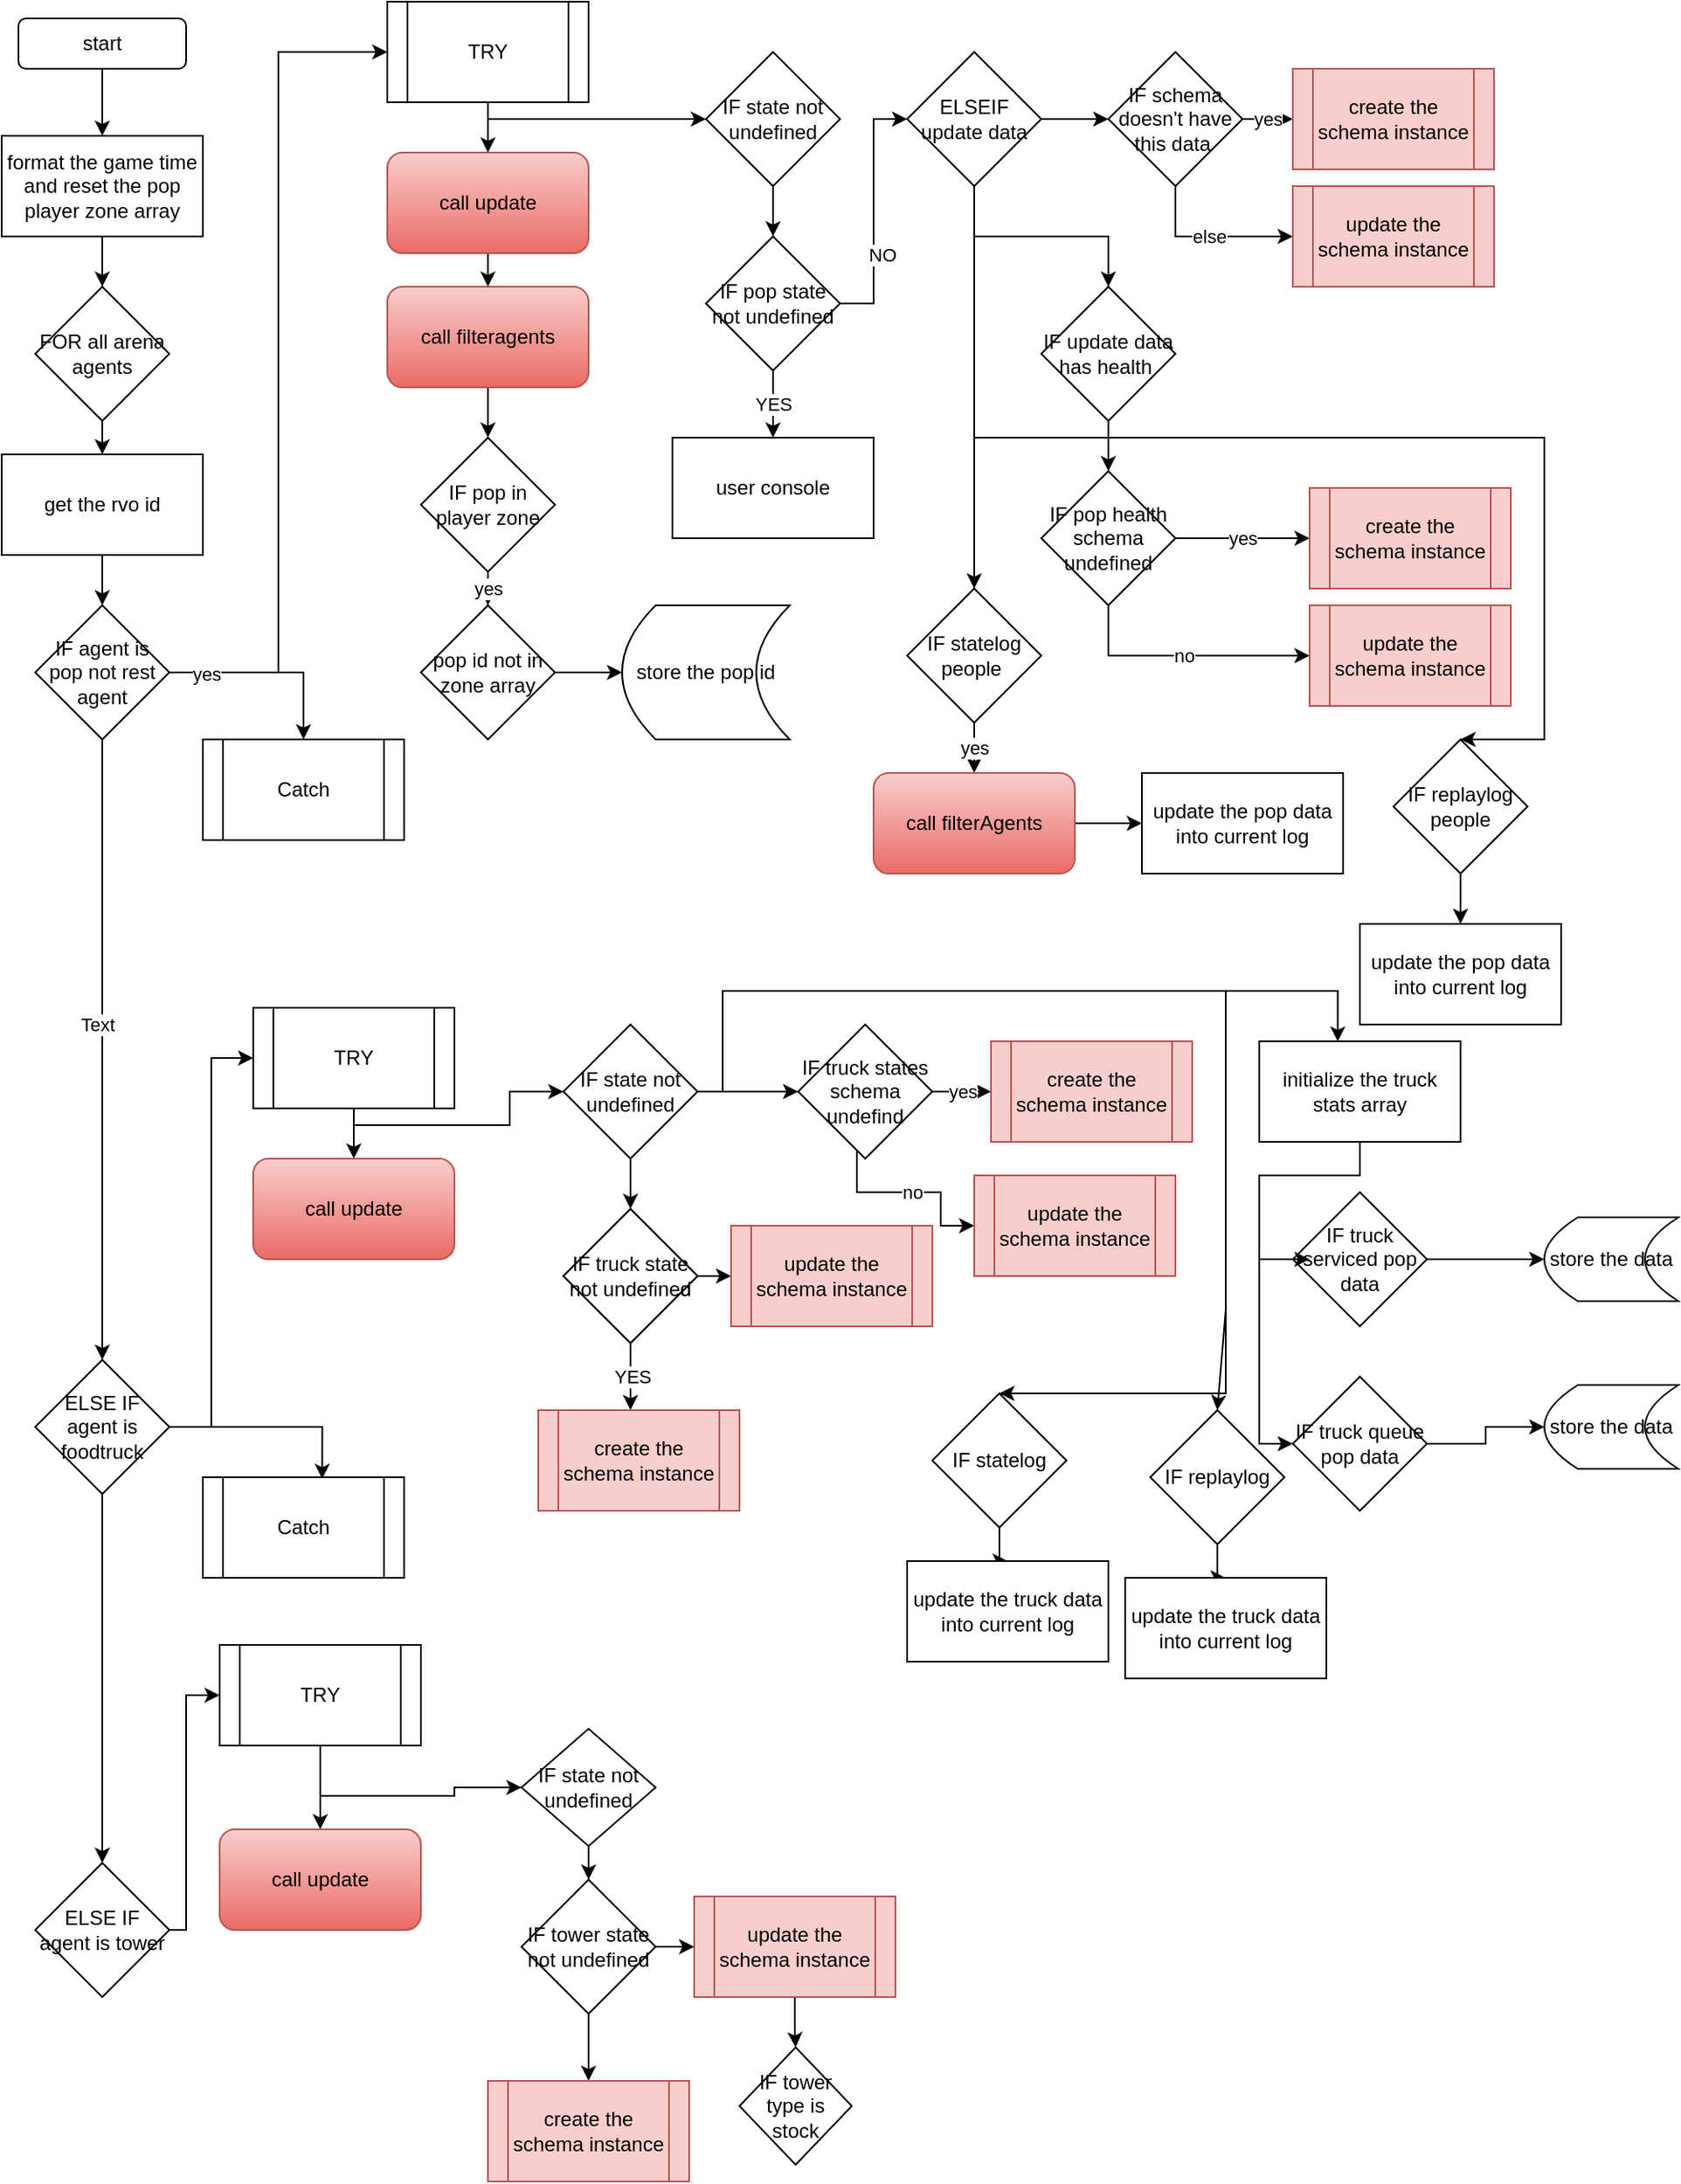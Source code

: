 <mxfile version="17.4.6" type="github">
  <diagram id="5fncajlDtrCnJXy9b40n" name="Page-1">
    <mxGraphModel dx="1038" dy="579" grid="1" gridSize="10" guides="1" tooltips="1" connect="1" arrows="1" fold="1" page="1" pageScale="1" pageWidth="850" pageHeight="1100" math="0" shadow="0">
      <root>
        <mxCell id="0" />
        <mxCell id="1" parent="0" />
        <mxCell id="dib6iKje-ptkpL54VLFL-3" value="" style="edgeStyle=orthogonalEdgeStyle;rounded=0;orthogonalLoop=1;jettySize=auto;html=1;fontColor=#000000;" edge="1" parent="1" source="dib6iKje-ptkpL54VLFL-1" target="dib6iKje-ptkpL54VLFL-2">
          <mxGeometry relative="1" as="geometry" />
        </mxCell>
        <mxCell id="dib6iKje-ptkpL54VLFL-1" value="start" style="rounded=1;whiteSpace=wrap;html=1;fontColor=#000000;" vertex="1" parent="1">
          <mxGeometry x="20" y="20" width="100" height="30" as="geometry" />
        </mxCell>
        <mxCell id="dib6iKje-ptkpL54VLFL-5" value="" style="edgeStyle=orthogonalEdgeStyle;rounded=0;orthogonalLoop=1;jettySize=auto;html=1;fontColor=#000000;" edge="1" parent="1" source="dib6iKje-ptkpL54VLFL-2" target="dib6iKje-ptkpL54VLFL-4">
          <mxGeometry relative="1" as="geometry" />
        </mxCell>
        <mxCell id="dib6iKje-ptkpL54VLFL-2" value="format the game time and reset the pop player zone array" style="rounded=0;whiteSpace=wrap;html=1;fontColor=#000000;" vertex="1" parent="1">
          <mxGeometry x="10" y="90" width="120" height="60" as="geometry" />
        </mxCell>
        <mxCell id="dib6iKje-ptkpL54VLFL-7" value="" style="edgeStyle=orthogonalEdgeStyle;rounded=0;orthogonalLoop=1;jettySize=auto;html=1;fontColor=#000000;" edge="1" parent="1" source="dib6iKje-ptkpL54VLFL-4" target="dib6iKje-ptkpL54VLFL-6">
          <mxGeometry relative="1" as="geometry" />
        </mxCell>
        <mxCell id="dib6iKje-ptkpL54VLFL-4" value="FOR all arena agents" style="rhombus;whiteSpace=wrap;html=1;fontColor=#000000;" vertex="1" parent="1">
          <mxGeometry x="30" y="180" width="80" height="80" as="geometry" />
        </mxCell>
        <mxCell id="dib6iKje-ptkpL54VLFL-9" value="" style="edgeStyle=orthogonalEdgeStyle;rounded=0;orthogonalLoop=1;jettySize=auto;html=1;fontColor=#000000;" edge="1" parent="1" source="dib6iKje-ptkpL54VLFL-6" target="dib6iKje-ptkpL54VLFL-8">
          <mxGeometry relative="1" as="geometry" />
        </mxCell>
        <mxCell id="dib6iKje-ptkpL54VLFL-6" value="get the rvo id" style="whiteSpace=wrap;html=1;fontColor=#000000;" vertex="1" parent="1">
          <mxGeometry x="10" y="280" width="120" height="60" as="geometry" />
        </mxCell>
        <mxCell id="dib6iKje-ptkpL54VLFL-11" style="edgeStyle=orthogonalEdgeStyle;rounded=0;orthogonalLoop=1;jettySize=auto;html=1;entryX=0;entryY=0.5;entryDx=0;entryDy=0;fontColor=#000000;" edge="1" parent="1" source="dib6iKje-ptkpL54VLFL-8" target="dib6iKje-ptkpL54VLFL-10">
          <mxGeometry relative="1" as="geometry" />
        </mxCell>
        <mxCell id="dib6iKje-ptkpL54VLFL-66" style="edgeStyle=orthogonalEdgeStyle;rounded=0;orthogonalLoop=1;jettySize=auto;html=1;entryX=0.5;entryY=0;entryDx=0;entryDy=0;fontColor=#000000;" edge="1" parent="1" source="dib6iKje-ptkpL54VLFL-8" target="dib6iKje-ptkpL54VLFL-65">
          <mxGeometry relative="1" as="geometry" />
        </mxCell>
        <mxCell id="dib6iKje-ptkpL54VLFL-69" value="yes" style="edgeLabel;html=1;align=center;verticalAlign=middle;resizable=0;points=[];fontColor=#000000;" vertex="1" connectable="0" parent="dib6iKje-ptkpL54VLFL-66">
          <mxGeometry x="-0.637" y="-1" relative="1" as="geometry">
            <mxPoint as="offset" />
          </mxGeometry>
        </mxCell>
        <mxCell id="dib6iKje-ptkpL54VLFL-68" value="" style="edgeStyle=orthogonalEdgeStyle;rounded=0;orthogonalLoop=1;jettySize=auto;html=1;fontColor=#000000;" edge="1" parent="1" source="dib6iKje-ptkpL54VLFL-8" target="dib6iKje-ptkpL54VLFL-67">
          <mxGeometry relative="1" as="geometry" />
        </mxCell>
        <mxCell id="dib6iKje-ptkpL54VLFL-70" value="Text" style="edgeLabel;html=1;align=center;verticalAlign=middle;resizable=0;points=[];fontColor=#000000;" vertex="1" connectable="0" parent="dib6iKje-ptkpL54VLFL-68">
          <mxGeometry x="-0.081" y="-3" relative="1" as="geometry">
            <mxPoint as="offset" />
          </mxGeometry>
        </mxCell>
        <mxCell id="dib6iKje-ptkpL54VLFL-8" value="IF agent is pop not rest agent" style="rhombus;whiteSpace=wrap;html=1;fontColor=#000000;" vertex="1" parent="1">
          <mxGeometry x="30" y="370" width="80" height="80" as="geometry" />
        </mxCell>
        <mxCell id="dib6iKje-ptkpL54VLFL-13" value="" style="edgeStyle=orthogonalEdgeStyle;rounded=0;orthogonalLoop=1;jettySize=auto;html=1;fontColor=#000000;" edge="1" parent="1" source="dib6iKje-ptkpL54VLFL-10" target="dib6iKje-ptkpL54VLFL-12">
          <mxGeometry relative="1" as="geometry" />
        </mxCell>
        <mxCell id="dib6iKje-ptkpL54VLFL-26" value="" style="edgeStyle=orthogonalEdgeStyle;rounded=0;orthogonalLoop=1;jettySize=auto;html=1;fontColor=#000000;" edge="1" parent="1" source="dib6iKje-ptkpL54VLFL-10" target="dib6iKje-ptkpL54VLFL-25">
          <mxGeometry relative="1" as="geometry">
            <Array as="points">
              <mxPoint x="300" y="80" />
            </Array>
          </mxGeometry>
        </mxCell>
        <mxCell id="dib6iKje-ptkpL54VLFL-10" value="TRY" style="shape=process;whiteSpace=wrap;html=1;backgroundOutline=1;fontColor=#000000;" vertex="1" parent="1">
          <mxGeometry x="240" y="10" width="120" height="60" as="geometry" />
        </mxCell>
        <mxCell id="dib6iKje-ptkpL54VLFL-16" value="" style="edgeStyle=orthogonalEdgeStyle;rounded=0;orthogonalLoop=1;jettySize=auto;html=1;fontColor=#000000;" edge="1" parent="1" source="dib6iKje-ptkpL54VLFL-12" target="dib6iKje-ptkpL54VLFL-15">
          <mxGeometry relative="1" as="geometry" />
        </mxCell>
        <mxCell id="dib6iKje-ptkpL54VLFL-12" value="call&amp;nbsp;update" style="rounded=1;whiteSpace=wrap;html=1;fillColor=#f8cecc;gradientColor=#ea6b66;strokeColor=#b85450;" vertex="1" parent="1">
          <mxGeometry x="240" y="100" width="120" height="60" as="geometry" />
        </mxCell>
        <mxCell id="dib6iKje-ptkpL54VLFL-18" value="" style="edgeStyle=orthogonalEdgeStyle;rounded=0;orthogonalLoop=1;jettySize=auto;html=1;fontColor=#000000;" edge="1" parent="1" source="dib6iKje-ptkpL54VLFL-15" target="dib6iKje-ptkpL54VLFL-17">
          <mxGeometry relative="1" as="geometry" />
        </mxCell>
        <mxCell id="dib6iKje-ptkpL54VLFL-15" value="call filteragents" style="rounded=1;whiteSpace=wrap;html=1;fillColor=#f8cecc;gradientColor=#ea6b66;strokeColor=#b85450;" vertex="1" parent="1">
          <mxGeometry x="240" y="180" width="120" height="60" as="geometry" />
        </mxCell>
        <mxCell id="dib6iKje-ptkpL54VLFL-20" value="yes" style="edgeStyle=orthogonalEdgeStyle;rounded=0;orthogonalLoop=1;jettySize=auto;html=1;fontColor=#000000;" edge="1" parent="1" source="dib6iKje-ptkpL54VLFL-17" target="dib6iKje-ptkpL54VLFL-19">
          <mxGeometry relative="1" as="geometry" />
        </mxCell>
        <mxCell id="dib6iKje-ptkpL54VLFL-17" value="IF pop in player zone" style="rhombus;whiteSpace=wrap;html=1;fontColor=#000000;" vertex="1" parent="1">
          <mxGeometry x="260" y="270" width="80" height="80" as="geometry" />
        </mxCell>
        <mxCell id="dib6iKje-ptkpL54VLFL-24" value="" style="edgeStyle=orthogonalEdgeStyle;rounded=0;orthogonalLoop=1;jettySize=auto;html=1;fontColor=#000000;" edge="1" parent="1" source="dib6iKje-ptkpL54VLFL-19" target="dib6iKje-ptkpL54VLFL-23">
          <mxGeometry relative="1" as="geometry" />
        </mxCell>
        <mxCell id="dib6iKje-ptkpL54VLFL-19" value="pop id not in zone array" style="rhombus;whiteSpace=wrap;html=1;fontColor=#000000;" vertex="1" parent="1">
          <mxGeometry x="260" y="370" width="80" height="80" as="geometry" />
        </mxCell>
        <mxCell id="dib6iKje-ptkpL54VLFL-23" value="store the pop id" style="shape=dataStorage;whiteSpace=wrap;html=1;fixedSize=1;fontColor=#000000;" vertex="1" parent="1">
          <mxGeometry x="380" y="370" width="100" height="80" as="geometry" />
        </mxCell>
        <mxCell id="dib6iKje-ptkpL54VLFL-28" value="" style="edgeStyle=orthogonalEdgeStyle;rounded=0;orthogonalLoop=1;jettySize=auto;html=1;fontColor=#000000;" edge="1" parent="1" source="dib6iKje-ptkpL54VLFL-25" target="dib6iKje-ptkpL54VLFL-27">
          <mxGeometry relative="1" as="geometry" />
        </mxCell>
        <mxCell id="dib6iKje-ptkpL54VLFL-25" value="IF state not undefined" style="rhombus;whiteSpace=wrap;html=1;fontColor=#000000;" vertex="1" parent="1">
          <mxGeometry x="430" y="40" width="80" height="80" as="geometry" />
        </mxCell>
        <mxCell id="dib6iKje-ptkpL54VLFL-30" value="YES" style="edgeStyle=orthogonalEdgeStyle;rounded=0;orthogonalLoop=1;jettySize=auto;html=1;fontColor=#000000;" edge="1" parent="1" source="dib6iKje-ptkpL54VLFL-27" target="dib6iKje-ptkpL54VLFL-29">
          <mxGeometry relative="1" as="geometry" />
        </mxCell>
        <mxCell id="dib6iKje-ptkpL54VLFL-32" value="" style="edgeStyle=orthogonalEdgeStyle;rounded=0;orthogonalLoop=1;jettySize=auto;html=1;fontColor=#000000;" edge="1" parent="1" source="dib6iKje-ptkpL54VLFL-27" target="dib6iKje-ptkpL54VLFL-31">
          <mxGeometry relative="1" as="geometry">
            <Array as="points">
              <mxPoint x="530" y="190" />
              <mxPoint x="530" y="80" />
            </Array>
          </mxGeometry>
        </mxCell>
        <mxCell id="dib6iKje-ptkpL54VLFL-33" value="NO" style="edgeLabel;html=1;align=center;verticalAlign=middle;resizable=0;points=[];fontColor=#000000;" vertex="1" connectable="0" parent="dib6iKje-ptkpL54VLFL-32">
          <mxGeometry x="-0.344" y="-5" relative="1" as="geometry">
            <mxPoint as="offset" />
          </mxGeometry>
        </mxCell>
        <mxCell id="dib6iKje-ptkpL54VLFL-27" value="IF pop state not undefined" style="rhombus;whiteSpace=wrap;html=1;fontColor=#000000;" vertex="1" parent="1">
          <mxGeometry x="430" y="150" width="80" height="80" as="geometry" />
        </mxCell>
        <mxCell id="dib6iKje-ptkpL54VLFL-29" value="user console" style="whiteSpace=wrap;html=1;fontColor=#000000;" vertex="1" parent="1">
          <mxGeometry x="410" y="270" width="120" height="60" as="geometry" />
        </mxCell>
        <mxCell id="dib6iKje-ptkpL54VLFL-35" value="" style="edgeStyle=orthogonalEdgeStyle;rounded=0;orthogonalLoop=1;jettySize=auto;html=1;fontColor=#000000;" edge="1" parent="1" source="dib6iKje-ptkpL54VLFL-31" target="dib6iKje-ptkpL54VLFL-34">
          <mxGeometry relative="1" as="geometry" />
        </mxCell>
        <mxCell id="dib6iKje-ptkpL54VLFL-41" value="" style="edgeStyle=orthogonalEdgeStyle;rounded=0;orthogonalLoop=1;jettySize=auto;html=1;fontColor=#000000;" edge="1" parent="1" source="dib6iKje-ptkpL54VLFL-31" target="dib6iKje-ptkpL54VLFL-40">
          <mxGeometry relative="1" as="geometry" />
        </mxCell>
        <mxCell id="dib6iKje-ptkpL54VLFL-52" style="edgeStyle=orthogonalEdgeStyle;rounded=0;orthogonalLoop=1;jettySize=auto;html=1;entryX=0.5;entryY=0;entryDx=0;entryDy=0;fontColor=#000000;" edge="1" parent="1" source="dib6iKje-ptkpL54VLFL-31" target="dib6iKje-ptkpL54VLFL-51">
          <mxGeometry relative="1" as="geometry" />
        </mxCell>
        <mxCell id="dib6iKje-ptkpL54VLFL-31" value="ELSEIF update data" style="rhombus;whiteSpace=wrap;html=1;fontColor=#000000;" vertex="1" parent="1">
          <mxGeometry x="550" y="40" width="80" height="80" as="geometry" />
        </mxCell>
        <mxCell id="dib6iKje-ptkpL54VLFL-37" value="yes" style="edgeStyle=orthogonalEdgeStyle;rounded=0;orthogonalLoop=1;jettySize=auto;html=1;fontColor=#000000;" edge="1" parent="1" source="dib6iKje-ptkpL54VLFL-34" target="dib6iKje-ptkpL54VLFL-36">
          <mxGeometry relative="1" as="geometry" />
        </mxCell>
        <mxCell id="dib6iKje-ptkpL54VLFL-39" value="else" style="edgeStyle=orthogonalEdgeStyle;rounded=0;orthogonalLoop=1;jettySize=auto;html=1;fontColor=#000000;" edge="1" parent="1" source="dib6iKje-ptkpL54VLFL-34" target="dib6iKje-ptkpL54VLFL-38">
          <mxGeometry relative="1" as="geometry">
            <Array as="points">
              <mxPoint x="710" y="130" />
              <mxPoint x="710" y="130" />
            </Array>
          </mxGeometry>
        </mxCell>
        <mxCell id="dib6iKje-ptkpL54VLFL-34" value="IF schema doesn&#39;t have this data&amp;nbsp;" style="rhombus;whiteSpace=wrap;html=1;fontColor=#000000;" vertex="1" parent="1">
          <mxGeometry x="670" y="40" width="80" height="80" as="geometry" />
        </mxCell>
        <mxCell id="dib6iKje-ptkpL54VLFL-36" value="create the schema instance" style="shape=process;whiteSpace=wrap;html=1;backgroundOutline=1;fillColor=#f8cecc;strokeColor=#b85450;" vertex="1" parent="1">
          <mxGeometry x="780" y="50" width="120" height="60" as="geometry" />
        </mxCell>
        <mxCell id="dib6iKje-ptkpL54VLFL-38" value="update the schema instance" style="shape=process;whiteSpace=wrap;html=1;backgroundOutline=1;fillColor=#f8cecc;strokeColor=#b85450;" vertex="1" parent="1">
          <mxGeometry x="780" y="120" width="120" height="60" as="geometry" />
        </mxCell>
        <mxCell id="dib6iKje-ptkpL54VLFL-43" value="" style="edgeStyle=orthogonalEdgeStyle;rounded=0;orthogonalLoop=1;jettySize=auto;html=1;fontColor=#000000;" edge="1" parent="1" source="dib6iKje-ptkpL54VLFL-40" target="dib6iKje-ptkpL54VLFL-42">
          <mxGeometry relative="1" as="geometry" />
        </mxCell>
        <mxCell id="dib6iKje-ptkpL54VLFL-40" value="IF update data has health&amp;nbsp;" style="rhombus;whiteSpace=wrap;html=1;fontColor=#000000;" vertex="1" parent="1">
          <mxGeometry x="630" y="180" width="80" height="80" as="geometry" />
        </mxCell>
        <mxCell id="dib6iKje-ptkpL54VLFL-45" value="yes" style="edgeStyle=orthogonalEdgeStyle;rounded=0;orthogonalLoop=1;jettySize=auto;html=1;fontColor=#000000;" edge="1" parent="1" source="dib6iKje-ptkpL54VLFL-42" target="dib6iKje-ptkpL54VLFL-44">
          <mxGeometry relative="1" as="geometry" />
        </mxCell>
        <mxCell id="dib6iKje-ptkpL54VLFL-49" value="no" style="edgeStyle=orthogonalEdgeStyle;rounded=0;orthogonalLoop=1;jettySize=auto;html=1;entryX=0;entryY=0.5;entryDx=0;entryDy=0;fontColor=#000000;" edge="1" parent="1" source="dib6iKje-ptkpL54VLFL-42" target="dib6iKje-ptkpL54VLFL-48">
          <mxGeometry relative="1" as="geometry">
            <Array as="points">
              <mxPoint x="670" y="400" />
            </Array>
          </mxGeometry>
        </mxCell>
        <mxCell id="dib6iKje-ptkpL54VLFL-42" value="IF pop health schema undefined" style="rhombus;whiteSpace=wrap;html=1;fontColor=#000000;" vertex="1" parent="1">
          <mxGeometry x="630" y="290" width="80" height="80" as="geometry" />
        </mxCell>
        <mxCell id="dib6iKje-ptkpL54VLFL-44" value="create the schema instance" style="shape=process;whiteSpace=wrap;html=1;backgroundOutline=1;fillColor=#f8cecc;strokeColor=#b85450;" vertex="1" parent="1">
          <mxGeometry x="790" y="300" width="120" height="60" as="geometry" />
        </mxCell>
        <mxCell id="dib6iKje-ptkpL54VLFL-48" value="update the schema instance" style="shape=process;whiteSpace=wrap;html=1;backgroundOutline=1;fillColor=#f8cecc;strokeColor=#b85450;" vertex="1" parent="1">
          <mxGeometry x="790" y="370" width="120" height="60" as="geometry" />
        </mxCell>
        <mxCell id="dib6iKje-ptkpL54VLFL-54" value="yes" style="edgeStyle=orthogonalEdgeStyle;rounded=0;orthogonalLoop=1;jettySize=auto;html=1;fontColor=#000000;" edge="1" parent="1" source="dib6iKje-ptkpL54VLFL-51" target="dib6iKje-ptkpL54VLFL-53">
          <mxGeometry relative="1" as="geometry" />
        </mxCell>
        <mxCell id="dib6iKje-ptkpL54VLFL-60" style="edgeStyle=orthogonalEdgeStyle;rounded=0;orthogonalLoop=1;jettySize=auto;html=1;fontColor=#000000;" edge="1" parent="1" source="dib6iKje-ptkpL54VLFL-51" target="dib6iKje-ptkpL54VLFL-59">
          <mxGeometry relative="1" as="geometry">
            <Array as="points">
              <mxPoint x="590" y="270" />
              <mxPoint x="930" y="270" />
              <mxPoint x="930" y="450" />
            </Array>
          </mxGeometry>
        </mxCell>
        <mxCell id="dib6iKje-ptkpL54VLFL-51" value="IF statelog people&amp;nbsp;" style="rhombus;whiteSpace=wrap;html=1;fontColor=#000000;" vertex="1" parent="1">
          <mxGeometry x="550" y="360" width="80" height="80" as="geometry" />
        </mxCell>
        <mxCell id="dib6iKje-ptkpL54VLFL-56" value="" style="edgeStyle=orthogonalEdgeStyle;rounded=0;orthogonalLoop=1;jettySize=auto;html=1;fontColor=#000000;" edge="1" parent="1" source="dib6iKje-ptkpL54VLFL-53">
          <mxGeometry relative="1" as="geometry">
            <mxPoint x="690" y="500" as="targetPoint" />
          </mxGeometry>
        </mxCell>
        <mxCell id="dib6iKje-ptkpL54VLFL-53" value="call filterAgents" style="rounded=1;whiteSpace=wrap;html=1;fillColor=#f8cecc;gradientColor=#ea6b66;strokeColor=#b85450;" vertex="1" parent="1">
          <mxGeometry x="530" y="470" width="120" height="60" as="geometry" />
        </mxCell>
        <mxCell id="dib6iKje-ptkpL54VLFL-57" value="update the pop data into current log" style="rounded=0;whiteSpace=wrap;html=1;fontColor=#000000;" vertex="1" parent="1">
          <mxGeometry x="690" y="470" width="120" height="60" as="geometry" />
        </mxCell>
        <mxCell id="dib6iKje-ptkpL54VLFL-62" value="" style="edgeStyle=orthogonalEdgeStyle;rounded=0;orthogonalLoop=1;jettySize=auto;html=1;fontColor=#000000;" edge="1" parent="1" source="dib6iKje-ptkpL54VLFL-59" target="dib6iKje-ptkpL54VLFL-61">
          <mxGeometry relative="1" as="geometry" />
        </mxCell>
        <mxCell id="dib6iKje-ptkpL54VLFL-59" value="IF replaylog people" style="rhombus;whiteSpace=wrap;html=1;fontColor=#000000;" vertex="1" parent="1">
          <mxGeometry x="840" y="450" width="80" height="80" as="geometry" />
        </mxCell>
        <mxCell id="dib6iKje-ptkpL54VLFL-61" value="update the pop data into current log" style="rounded=0;whiteSpace=wrap;html=1;fontColor=#000000;" vertex="1" parent="1">
          <mxGeometry x="820" y="560" width="120" height="60" as="geometry" />
        </mxCell>
        <mxCell id="dib6iKje-ptkpL54VLFL-65" value="Catch" style="shape=process;whiteSpace=wrap;html=1;backgroundOutline=1;fontColor=#000000;" vertex="1" parent="1">
          <mxGeometry x="130" y="450" width="120" height="60" as="geometry" />
        </mxCell>
        <mxCell id="dib6iKje-ptkpL54VLFL-72" style="edgeStyle=orthogonalEdgeStyle;rounded=0;orthogonalLoop=1;jettySize=auto;html=1;entryX=0;entryY=0.5;entryDx=0;entryDy=0;fontColor=#000000;" edge="1" parent="1" source="dib6iKje-ptkpL54VLFL-67" target="dib6iKje-ptkpL54VLFL-71">
          <mxGeometry relative="1" as="geometry" />
        </mxCell>
        <mxCell id="dib6iKje-ptkpL54VLFL-127" style="edgeStyle=orthogonalEdgeStyle;rounded=0;orthogonalLoop=1;jettySize=auto;html=1;entryX=0.593;entryY=0.017;entryDx=0;entryDy=0;entryPerimeter=0;fontColor=#000000;" edge="1" parent="1" source="dib6iKje-ptkpL54VLFL-67" target="dib6iKje-ptkpL54VLFL-126">
          <mxGeometry relative="1" as="geometry" />
        </mxCell>
        <mxCell id="dib6iKje-ptkpL54VLFL-129" value="" style="edgeStyle=orthogonalEdgeStyle;rounded=0;orthogonalLoop=1;jettySize=auto;html=1;fontColor=#000000;" edge="1" parent="1" source="dib6iKje-ptkpL54VLFL-67" target="dib6iKje-ptkpL54VLFL-128">
          <mxGeometry relative="1" as="geometry" />
        </mxCell>
        <mxCell id="dib6iKje-ptkpL54VLFL-67" value="ELSE IF agent is foodtruck" style="rhombus;whiteSpace=wrap;html=1;fontColor=#000000;" vertex="1" parent="1">
          <mxGeometry x="30" y="820" width="80" height="80" as="geometry" />
        </mxCell>
        <mxCell id="dib6iKje-ptkpL54VLFL-74" value="" style="edgeStyle=orthogonalEdgeStyle;rounded=0;orthogonalLoop=1;jettySize=auto;html=1;fontColor=#000000;" edge="1" parent="1" source="dib6iKje-ptkpL54VLFL-71" target="dib6iKje-ptkpL54VLFL-73">
          <mxGeometry relative="1" as="geometry" />
        </mxCell>
        <mxCell id="dib6iKje-ptkpL54VLFL-76" style="edgeStyle=orthogonalEdgeStyle;rounded=0;orthogonalLoop=1;jettySize=auto;html=1;entryX=0;entryY=0.5;entryDx=0;entryDy=0;fontColor=#000000;" edge="1" parent="1" source="dib6iKje-ptkpL54VLFL-71" target="dib6iKje-ptkpL54VLFL-75">
          <mxGeometry relative="1" as="geometry">
            <Array as="points">
              <mxPoint x="220" y="680" />
              <mxPoint x="313" y="680" />
              <mxPoint x="313" y="660" />
            </Array>
          </mxGeometry>
        </mxCell>
        <mxCell id="dib6iKje-ptkpL54VLFL-71" value="TRY" style="shape=process;whiteSpace=wrap;html=1;backgroundOutline=1;fontColor=#000000;" vertex="1" parent="1">
          <mxGeometry x="160" y="610" width="120" height="60" as="geometry" />
        </mxCell>
        <mxCell id="dib6iKje-ptkpL54VLFL-73" value="call&amp;nbsp;update" style="rounded=1;whiteSpace=wrap;html=1;fillColor=#f8cecc;gradientColor=#ea6b66;strokeColor=#b85450;" vertex="1" parent="1">
          <mxGeometry x="160" y="700" width="120" height="60" as="geometry" />
        </mxCell>
        <mxCell id="dib6iKje-ptkpL54VLFL-81" value="" style="edgeStyle=orthogonalEdgeStyle;rounded=0;orthogonalLoop=1;jettySize=auto;html=1;fontColor=#000000;" edge="1" parent="1" source="dib6iKje-ptkpL54VLFL-75" target="dib6iKje-ptkpL54VLFL-79">
          <mxGeometry relative="1" as="geometry" />
        </mxCell>
        <mxCell id="dib6iKje-ptkpL54VLFL-86" value="" style="edgeStyle=orthogonalEdgeStyle;rounded=0;orthogonalLoop=1;jettySize=auto;html=1;fontColor=#000000;" edge="1" parent="1" source="dib6iKje-ptkpL54VLFL-75" target="dib6iKje-ptkpL54VLFL-82">
          <mxGeometry relative="1" as="geometry" />
        </mxCell>
        <mxCell id="dib6iKje-ptkpL54VLFL-99" style="edgeStyle=orthogonalEdgeStyle;rounded=0;orthogonalLoop=1;jettySize=auto;html=1;entryX=0.39;entryY=0.003;entryDx=0;entryDy=0;entryPerimeter=0;fontColor=#000000;" edge="1" parent="1" source="dib6iKje-ptkpL54VLFL-75" target="dib6iKje-ptkpL54VLFL-98">
          <mxGeometry relative="1" as="geometry">
            <Array as="points">
              <mxPoint x="440" y="660" />
              <mxPoint x="440" y="600" />
              <mxPoint x="807" y="600" />
            </Array>
          </mxGeometry>
        </mxCell>
        <mxCell id="dib6iKje-ptkpL54VLFL-117" style="edgeStyle=orthogonalEdgeStyle;rounded=0;orthogonalLoop=1;jettySize=auto;html=1;entryX=0.5;entryY=0;entryDx=0;entryDy=0;fontColor=#000000;" edge="1" parent="1" source="dib6iKje-ptkpL54VLFL-75" target="dib6iKje-ptkpL54VLFL-114">
          <mxGeometry relative="1" as="geometry">
            <Array as="points">
              <mxPoint x="440" y="660" />
              <mxPoint x="440" y="600" />
              <mxPoint x="740" y="600" />
              <mxPoint x="740" y="840" />
            </Array>
          </mxGeometry>
        </mxCell>
        <mxCell id="dib6iKje-ptkpL54VLFL-75" value="IF state not undefined" style="rhombus;whiteSpace=wrap;html=1;fontColor=#000000;" vertex="1" parent="1">
          <mxGeometry x="345" y="620" width="80" height="80" as="geometry" />
        </mxCell>
        <mxCell id="dib6iKje-ptkpL54VLFL-78" value="YES" style="edgeStyle=orthogonalEdgeStyle;rounded=0;orthogonalLoop=1;jettySize=auto;html=1;fontColor=#000000;" edge="1" parent="1" source="dib6iKje-ptkpL54VLFL-79">
          <mxGeometry relative="1" as="geometry">
            <mxPoint x="385" y="850" as="targetPoint" />
          </mxGeometry>
        </mxCell>
        <mxCell id="dib6iKje-ptkpL54VLFL-84" value="" style="edgeStyle=orthogonalEdgeStyle;rounded=0;orthogonalLoop=1;jettySize=auto;html=1;fontColor=#000000;" edge="1" parent="1" source="dib6iKje-ptkpL54VLFL-79">
          <mxGeometry relative="1" as="geometry">
            <mxPoint x="445" y="770" as="targetPoint" />
          </mxGeometry>
        </mxCell>
        <mxCell id="dib6iKje-ptkpL54VLFL-79" value="IF truck state not undefined" style="rhombus;whiteSpace=wrap;html=1;fontColor=#000000;" vertex="1" parent="1">
          <mxGeometry x="345" y="730" width="80" height="80" as="geometry" />
        </mxCell>
        <mxCell id="dib6iKje-ptkpL54VLFL-92" value="yes" style="edgeStyle=orthogonalEdgeStyle;rounded=0;orthogonalLoop=1;jettySize=auto;html=1;fontColor=#000000;" edge="1" parent="1" source="dib6iKje-ptkpL54VLFL-82" target="dib6iKje-ptkpL54VLFL-91">
          <mxGeometry relative="1" as="geometry" />
        </mxCell>
        <mxCell id="dib6iKje-ptkpL54VLFL-97" value="no" style="edgeStyle=orthogonalEdgeStyle;rounded=0;orthogonalLoop=1;jettySize=auto;html=1;entryX=0;entryY=0.5;entryDx=0;entryDy=0;fontColor=#000000;" edge="1" parent="1" source="dib6iKje-ptkpL54VLFL-82" target="dib6iKje-ptkpL54VLFL-96">
          <mxGeometry relative="1" as="geometry">
            <Array as="points">
              <mxPoint x="520" y="720" />
              <mxPoint x="570" y="720" />
              <mxPoint x="570" y="740" />
            </Array>
          </mxGeometry>
        </mxCell>
        <mxCell id="dib6iKje-ptkpL54VLFL-82" value="IF truck states schema undefind" style="rhombus;whiteSpace=wrap;html=1;fontColor=#000000;" vertex="1" parent="1">
          <mxGeometry x="485" y="620" width="80" height="80" as="geometry" />
        </mxCell>
        <mxCell id="dib6iKje-ptkpL54VLFL-89" value="create the schema instance" style="shape=process;whiteSpace=wrap;html=1;backgroundOutline=1;fillColor=#f8cecc;strokeColor=#b85450;" vertex="1" parent="1">
          <mxGeometry x="330" y="850" width="120" height="60" as="geometry" />
        </mxCell>
        <mxCell id="dib6iKje-ptkpL54VLFL-90" value="update the schema instance" style="shape=process;whiteSpace=wrap;html=1;backgroundOutline=1;fillColor=#f8cecc;strokeColor=#b85450;" vertex="1" parent="1">
          <mxGeometry x="445" y="740" width="120" height="60" as="geometry" />
        </mxCell>
        <mxCell id="dib6iKje-ptkpL54VLFL-91" value="create the schema instance" style="shape=process;whiteSpace=wrap;html=1;backgroundOutline=1;fillColor=#f8cecc;strokeColor=#b85450;" vertex="1" parent="1">
          <mxGeometry x="600" y="630" width="120" height="60" as="geometry" />
        </mxCell>
        <mxCell id="dib6iKje-ptkpL54VLFL-96" value="update the schema instance" style="shape=process;whiteSpace=wrap;html=1;backgroundOutline=1;fillColor=#f8cecc;strokeColor=#b85450;" vertex="1" parent="1">
          <mxGeometry x="590" y="710" width="120" height="60" as="geometry" />
        </mxCell>
        <mxCell id="dib6iKje-ptkpL54VLFL-108" style="edgeStyle=orthogonalEdgeStyle;rounded=0;orthogonalLoop=1;jettySize=auto;html=1;entryX=0;entryY=0.5;entryDx=0;entryDy=0;fontColor=#000000;exitX=0.5;exitY=1;exitDx=0;exitDy=0;" edge="1" parent="1" source="dib6iKje-ptkpL54VLFL-98" target="dib6iKje-ptkpL54VLFL-104">
          <mxGeometry relative="1" as="geometry">
            <Array as="points">
              <mxPoint x="820" y="710" />
              <mxPoint x="760" y="710" />
              <mxPoint x="760" y="870" />
            </Array>
          </mxGeometry>
        </mxCell>
        <mxCell id="dib6iKje-ptkpL54VLFL-98" value="initialize the truck stats array" style="rounded=0;whiteSpace=wrap;html=1;fontColor=#000000;" vertex="1" parent="1">
          <mxGeometry x="760" y="630" width="120" height="60" as="geometry" />
        </mxCell>
        <mxCell id="dib6iKje-ptkpL54VLFL-103" value="" style="edgeStyle=orthogonalEdgeStyle;rounded=0;orthogonalLoop=1;jettySize=auto;html=1;fontColor=#000000;" edge="1" parent="1" source="dib6iKje-ptkpL54VLFL-100" target="dib6iKje-ptkpL54VLFL-102">
          <mxGeometry relative="1" as="geometry" />
        </mxCell>
        <mxCell id="dib6iKje-ptkpL54VLFL-100" value="IF truck serviced pop data" style="rhombus;whiteSpace=wrap;html=1;fontColor=#000000;rounded=0;" vertex="1" parent="1">
          <mxGeometry x="780" y="720" width="80" height="80" as="geometry" />
        </mxCell>
        <mxCell id="dib6iKje-ptkpL54VLFL-102" value="store the data" style="shape=dataStorage;whiteSpace=wrap;html=1;fixedSize=1;fontColor=#000000;" vertex="1" parent="1">
          <mxGeometry x="930" y="735" width="80" height="50" as="geometry" />
        </mxCell>
        <mxCell id="dib6iKje-ptkpL54VLFL-107" value="" style="edgeStyle=orthogonalEdgeStyle;rounded=0;orthogonalLoop=1;jettySize=auto;html=1;fontColor=#000000;" edge="1" parent="1" source="dib6iKje-ptkpL54VLFL-104" target="dib6iKje-ptkpL54VLFL-106">
          <mxGeometry relative="1" as="geometry" />
        </mxCell>
        <mxCell id="dib6iKje-ptkpL54VLFL-104" value="IF truck queue pop data" style="rhombus;whiteSpace=wrap;html=1;fontColor=#000000;rounded=0;" vertex="1" parent="1">
          <mxGeometry x="780" y="830" width="80" height="80" as="geometry" />
        </mxCell>
        <mxCell id="dib6iKje-ptkpL54VLFL-106" value="store the data" style="shape=dataStorage;whiteSpace=wrap;html=1;fixedSize=1;fontColor=#000000;" vertex="1" parent="1">
          <mxGeometry x="930" y="835" width="80" height="50" as="geometry" />
        </mxCell>
        <mxCell id="dib6iKje-ptkpL54VLFL-113" value="" style="edgeStyle=orthogonalEdgeStyle;rounded=0;orthogonalLoop=1;jettySize=auto;html=1;fontColor=#000000;" edge="1" parent="1">
          <mxGeometry relative="1" as="geometry">
            <mxPoint x="760" y="760" as="sourcePoint" />
            <mxPoint x="790" y="759.5" as="targetPoint" />
          </mxGeometry>
        </mxCell>
        <mxCell id="dib6iKje-ptkpL54VLFL-116" value="" style="edgeStyle=orthogonalEdgeStyle;rounded=0;orthogonalLoop=1;jettySize=auto;html=1;fontColor=#000000;" edge="1" parent="1" source="dib6iKje-ptkpL54VLFL-114" target="dib6iKje-ptkpL54VLFL-115">
          <mxGeometry relative="1" as="geometry" />
        </mxCell>
        <mxCell id="dib6iKje-ptkpL54VLFL-114" value="IF statelog" style="rhombus;whiteSpace=wrap;html=1;fontColor=#000000;" vertex="1" parent="1">
          <mxGeometry x="565" y="840" width="80" height="80" as="geometry" />
        </mxCell>
        <mxCell id="dib6iKje-ptkpL54VLFL-115" value="update the truck data into current log" style="rounded=0;whiteSpace=wrap;html=1;fontColor=#000000;" vertex="1" parent="1">
          <mxGeometry x="550" y="940" width="120" height="60" as="geometry" />
        </mxCell>
        <mxCell id="dib6iKje-ptkpL54VLFL-123" value="" style="edgeStyle=orthogonalEdgeStyle;rounded=0;orthogonalLoop=1;jettySize=auto;html=1;fontColor=#000000;" edge="1" parent="1" source="dib6iKje-ptkpL54VLFL-121" target="dib6iKje-ptkpL54VLFL-122">
          <mxGeometry relative="1" as="geometry" />
        </mxCell>
        <mxCell id="dib6iKje-ptkpL54VLFL-121" value="IF replaylog" style="rhombus;whiteSpace=wrap;html=1;fontColor=#000000;" vertex="1" parent="1">
          <mxGeometry x="695" y="850" width="80" height="80" as="geometry" />
        </mxCell>
        <mxCell id="dib6iKje-ptkpL54VLFL-122" value="update the truck data into current log" style="rounded=0;whiteSpace=wrap;html=1;fontColor=#000000;" vertex="1" parent="1">
          <mxGeometry x="680" y="950" width="120" height="60" as="geometry" />
        </mxCell>
        <mxCell id="dib6iKje-ptkpL54VLFL-125" value="" style="endArrow=classic;html=1;rounded=0;fontColor=#000000;entryX=0.5;entryY=0;entryDx=0;entryDy=0;" edge="1" parent="1" target="dib6iKje-ptkpL54VLFL-121">
          <mxGeometry width="50" height="50" relative="1" as="geometry">
            <mxPoint x="740" y="790" as="sourcePoint" />
            <mxPoint x="680" y="750" as="targetPoint" />
          </mxGeometry>
        </mxCell>
        <mxCell id="dib6iKje-ptkpL54VLFL-126" value="Catch" style="shape=process;whiteSpace=wrap;html=1;backgroundOutline=1;fontColor=#000000;" vertex="1" parent="1">
          <mxGeometry x="130" y="890" width="120" height="60" as="geometry" />
        </mxCell>
        <mxCell id="dib6iKje-ptkpL54VLFL-131" style="edgeStyle=orthogonalEdgeStyle;rounded=0;orthogonalLoop=1;jettySize=auto;html=1;entryX=0;entryY=0.5;entryDx=0;entryDy=0;fontColor=#000000;" edge="1" parent="1" source="dib6iKje-ptkpL54VLFL-128" target="dib6iKje-ptkpL54VLFL-130">
          <mxGeometry relative="1" as="geometry">
            <Array as="points">
              <mxPoint x="120" y="1160" />
              <mxPoint x="120" y="1020" />
            </Array>
          </mxGeometry>
        </mxCell>
        <mxCell id="dib6iKje-ptkpL54VLFL-128" value="ELSE IF agent is tower" style="rhombus;whiteSpace=wrap;html=1;fontColor=#000000;" vertex="1" parent="1">
          <mxGeometry x="30" y="1120" width="80" height="80" as="geometry" />
        </mxCell>
        <mxCell id="dib6iKje-ptkpL54VLFL-133" value="" style="edgeStyle=orthogonalEdgeStyle;rounded=0;orthogonalLoop=1;jettySize=auto;html=1;fontColor=#000000;" edge="1" parent="1" source="dib6iKje-ptkpL54VLFL-130" target="dib6iKje-ptkpL54VLFL-132">
          <mxGeometry relative="1" as="geometry" />
        </mxCell>
        <mxCell id="dib6iKje-ptkpL54VLFL-138" style="edgeStyle=orthogonalEdgeStyle;rounded=0;orthogonalLoop=1;jettySize=auto;html=1;fontColor=#000000;" edge="1" parent="1" source="dib6iKje-ptkpL54VLFL-130" target="dib6iKje-ptkpL54VLFL-135">
          <mxGeometry relative="1" as="geometry">
            <Array as="points">
              <mxPoint x="200" y="1080" />
              <mxPoint x="280" y="1080" />
              <mxPoint x="280" y="1075" />
            </Array>
          </mxGeometry>
        </mxCell>
        <mxCell id="dib6iKje-ptkpL54VLFL-130" value="TRY" style="shape=process;whiteSpace=wrap;html=1;backgroundOutline=1;fontColor=#000000;" vertex="1" parent="1">
          <mxGeometry x="140" y="990" width="120" height="60" as="geometry" />
        </mxCell>
        <mxCell id="dib6iKje-ptkpL54VLFL-132" value="call&amp;nbsp;update" style="rounded=1;whiteSpace=wrap;html=1;fillColor=#f8cecc;gradientColor=#ea6b66;strokeColor=#b85450;" vertex="1" parent="1">
          <mxGeometry x="140" y="1100" width="120" height="60" as="geometry" />
        </mxCell>
        <mxCell id="dib6iKje-ptkpL54VLFL-134" style="edgeStyle=orthogonalEdgeStyle;rounded=0;orthogonalLoop=1;jettySize=auto;html=1;exitX=0.5;exitY=1;exitDx=0;exitDy=0;fontColor=#000000;" edge="1" parent="1" source="dib6iKje-ptkpL54VLFL-132" target="dib6iKje-ptkpL54VLFL-132">
          <mxGeometry relative="1" as="geometry" />
        </mxCell>
        <mxCell id="dib6iKje-ptkpL54VLFL-152" value="" style="edgeStyle=orthogonalEdgeStyle;rounded=0;orthogonalLoop=1;jettySize=auto;html=1;fontColor=#000000;" edge="1" parent="1" source="dib6iKje-ptkpL54VLFL-135" target="dib6iKje-ptkpL54VLFL-148">
          <mxGeometry relative="1" as="geometry" />
        </mxCell>
        <mxCell id="dib6iKje-ptkpL54VLFL-135" value="IF state not undefined" style="rhombus;whiteSpace=wrap;html=1;fontColor=#000000;" vertex="1" parent="1">
          <mxGeometry x="320" y="1040" width="80" height="70" as="geometry" />
        </mxCell>
        <mxCell id="dib6iKje-ptkpL54VLFL-145" value="IF truck state not undefined" style="rhombus;whiteSpace=wrap;html=1;fontColor=#000000;" vertex="1" parent="1">
          <mxGeometry x="345" y="730" width="80" height="80" as="geometry" />
        </mxCell>
        <mxCell id="dib6iKje-ptkpL54VLFL-146" value="create the schema instance" style="shape=process;whiteSpace=wrap;html=1;backgroundOutline=1;fillColor=#f8cecc;strokeColor=#b85450;" vertex="1" parent="1">
          <mxGeometry x="330" y="850" width="120" height="60" as="geometry" />
        </mxCell>
        <mxCell id="dib6iKje-ptkpL54VLFL-157" value="" style="edgeStyle=orthogonalEdgeStyle;rounded=0;orthogonalLoop=1;jettySize=auto;html=1;fontColor=#000000;" edge="1" parent="1" source="dib6iKje-ptkpL54VLFL-147" target="dib6iKje-ptkpL54VLFL-156">
          <mxGeometry relative="1" as="geometry" />
        </mxCell>
        <mxCell id="dib6iKje-ptkpL54VLFL-147" value="update the schema instance" style="shape=process;whiteSpace=wrap;html=1;backgroundOutline=1;fillColor=#f8cecc;strokeColor=#b85450;" vertex="1" parent="1">
          <mxGeometry x="423" y="1140" width="120" height="60" as="geometry" />
        </mxCell>
        <mxCell id="dib6iKje-ptkpL54VLFL-154" value="" style="edgeStyle=orthogonalEdgeStyle;rounded=0;orthogonalLoop=1;jettySize=auto;html=1;fontColor=#000000;" edge="1" parent="1" source="dib6iKje-ptkpL54VLFL-148" target="dib6iKje-ptkpL54VLFL-147">
          <mxGeometry relative="1" as="geometry" />
        </mxCell>
        <mxCell id="dib6iKje-ptkpL54VLFL-155" value="" style="edgeStyle=orthogonalEdgeStyle;rounded=0;orthogonalLoop=1;jettySize=auto;html=1;fontColor=#000000;" edge="1" parent="1" source="dib6iKje-ptkpL54VLFL-148" target="dib6iKje-ptkpL54VLFL-149">
          <mxGeometry relative="1" as="geometry" />
        </mxCell>
        <mxCell id="dib6iKje-ptkpL54VLFL-148" value="IF tower state not undefined" style="rhombus;whiteSpace=wrap;html=1;fontColor=#000000;" vertex="1" parent="1">
          <mxGeometry x="320" y="1130" width="80" height="80" as="geometry" />
        </mxCell>
        <mxCell id="dib6iKje-ptkpL54VLFL-149" value="create the schema instance" style="shape=process;whiteSpace=wrap;html=1;backgroundOutline=1;fillColor=#f8cecc;strokeColor=#b85450;" vertex="1" parent="1">
          <mxGeometry x="300" y="1250" width="120" height="60" as="geometry" />
        </mxCell>
        <mxCell id="dib6iKje-ptkpL54VLFL-156" value="IF tower type is stock" style="rhombus;whiteSpace=wrap;html=1;fontColor=#000000;" vertex="1" parent="1">
          <mxGeometry x="450" y="1230" width="67" height="70" as="geometry" />
        </mxCell>
      </root>
    </mxGraphModel>
  </diagram>
</mxfile>

